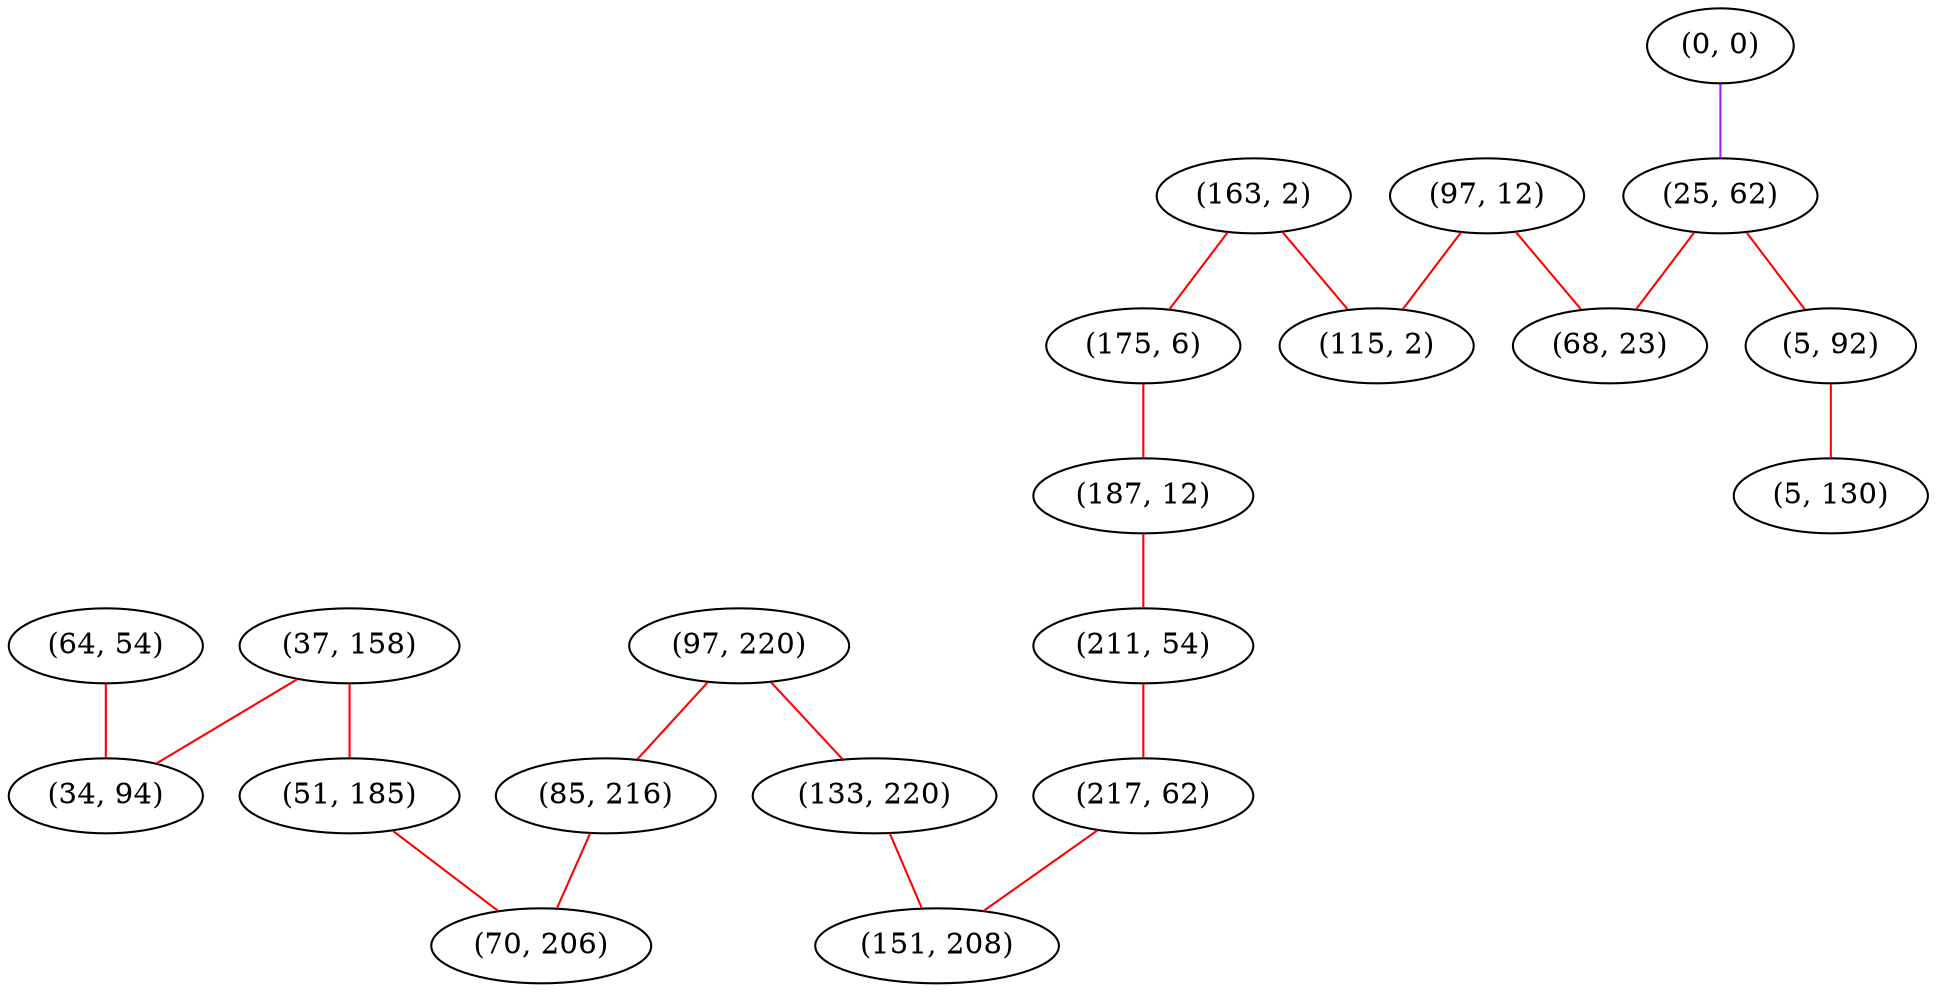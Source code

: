 graph "" {
"(37, 158)";
"(64, 54)";
"(163, 2)";
"(0, 0)";
"(25, 62)";
"(97, 220)";
"(97, 12)";
"(175, 6)";
"(34, 94)";
"(187, 12)";
"(68, 23)";
"(115, 2)";
"(51, 185)";
"(85, 216)";
"(211, 54)";
"(217, 62)";
"(5, 92)";
"(5, 130)";
"(133, 220)";
"(151, 208)";
"(70, 206)";
"(37, 158)" -- "(51, 185)"  [color=red, key=0, weight=1];
"(37, 158)" -- "(34, 94)"  [color=red, key=0, weight=1];
"(64, 54)" -- "(34, 94)"  [color=red, key=0, weight=1];
"(163, 2)" -- "(115, 2)"  [color=red, key=0, weight=1];
"(163, 2)" -- "(175, 6)"  [color=red, key=0, weight=1];
"(0, 0)" -- "(25, 62)"  [color=purple, key=0, weight=4];
"(25, 62)" -- "(5, 92)"  [color=red, key=0, weight=1];
"(25, 62)" -- "(68, 23)"  [color=red, key=0, weight=1];
"(97, 220)" -- "(133, 220)"  [color=red, key=0, weight=1];
"(97, 220)" -- "(85, 216)"  [color=red, key=0, weight=1];
"(97, 12)" -- "(68, 23)"  [color=red, key=0, weight=1];
"(97, 12)" -- "(115, 2)"  [color=red, key=0, weight=1];
"(175, 6)" -- "(187, 12)"  [color=red, key=0, weight=1];
"(187, 12)" -- "(211, 54)"  [color=red, key=0, weight=1];
"(51, 185)" -- "(70, 206)"  [color=red, key=0, weight=1];
"(85, 216)" -- "(70, 206)"  [color=red, key=0, weight=1];
"(211, 54)" -- "(217, 62)"  [color=red, key=0, weight=1];
"(217, 62)" -- "(151, 208)"  [color=red, key=0, weight=1];
"(5, 92)" -- "(5, 130)"  [color=red, key=0, weight=1];
"(133, 220)" -- "(151, 208)"  [color=red, key=0, weight=1];
}
